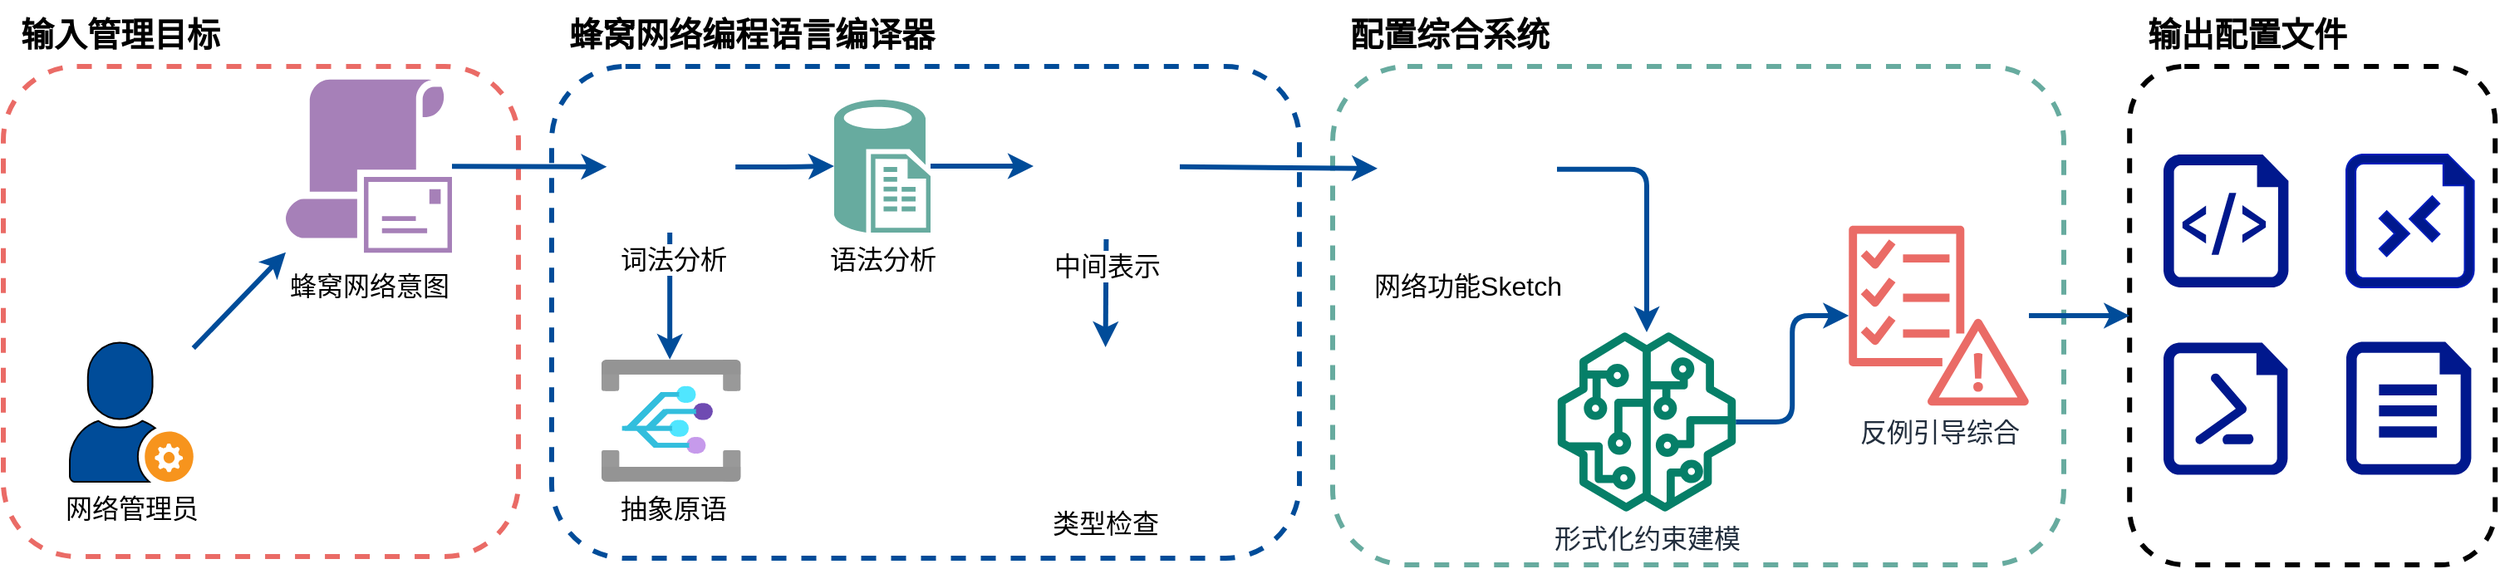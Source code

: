 <mxfile version="20.5.1" type="github">
  <diagram id="prtHgNgQTEPvFCAcTncT" name="Page-1">
    <mxGraphModel dx="2550" dy="883" grid="1" gridSize="10" guides="1" tooltips="1" connect="1" arrows="1" fold="1" page="1" pageScale="1" pageWidth="827" pageHeight="1169" math="0" shadow="0">
      <root>
        <mxCell id="0" />
        <mxCell id="1" parent="0" />
        <mxCell id="sZ4xlpR0LMzzhPZL-YYs-71" value="" style="rounded=1;whiteSpace=wrap;html=1;labelBackgroundColor=#ffffff;sketch=0;strokeColor=#EA6B66;fontFamily=Helvetica;fontSize=20;fontColor=#000000;fillColor=default;dashed=1;strokeWidth=3;" vertex="1" parent="1">
          <mxGeometry y="120" width="310" height="295" as="geometry" />
        </mxCell>
        <mxCell id="sZ4xlpR0LMzzhPZL-YYs-59" value="" style="rounded=1;whiteSpace=wrap;html=1;labelBackgroundColor=#ffffff;sketch=0;strokeColor=#000000;fontFamily=Helvetica;fontSize=14;fontColor=default;fillColor=default;dashed=1;strokeWidth=3;align=center;" vertex="1" parent="1">
          <mxGeometry x="1279.6" y="120" width="220" height="300" as="geometry" />
        </mxCell>
        <mxCell id="sZ4xlpR0LMzzhPZL-YYs-14" value="" style="rounded=1;whiteSpace=wrap;html=1;dashed=1;fillStyle=auto;strokeColor=#004C99;strokeWidth=3;" vertex="1" parent="1">
          <mxGeometry x="330" y="120" width="450" height="296" as="geometry" />
        </mxCell>
        <mxCell id="sZ4xlpR0LMzzhPZL-YYs-40" style="edgeStyle=orthogonalEdgeStyle;rounded=1;orthogonalLoop=1;jettySize=auto;html=1;exitX=1;exitY=0.5;exitDx=0;exitDy=0;entryX=0;entryY=0.5;entryDx=0;entryDy=0;entryPerimeter=0;strokeColor=#004C99;fontFamily=Helvetica;fontSize=14;fontColor=blue;strokeWidth=3;" edge="1" parent="1" source="sZ4xlpR0LMzzhPZL-YYs-7" target="sZ4xlpR0LMzzhPZL-YYs-9">
          <mxGeometry relative="1" as="geometry" />
        </mxCell>
        <mxCell id="sZ4xlpR0LMzzhPZL-YYs-41" style="edgeStyle=orthogonalEdgeStyle;rounded=1;orthogonalLoop=1;jettySize=auto;html=1;strokeColor=#004C99;fontFamily=Helvetica;fontSize=14;fontColor=blue;strokeWidth=3;" edge="1" parent="1" source="sZ4xlpR0LMzzhPZL-YYs-7" target="sZ4xlpR0LMzzhPZL-YYs-13">
          <mxGeometry relative="1" as="geometry" />
        </mxCell>
        <mxCell id="sZ4xlpR0LMzzhPZL-YYs-7" value="词法分析" style="shape=image;html=1;verticalAlign=top;verticalLabelPosition=bottom;labelBackgroundColor=#ffffff;imageAspect=0;aspect=fixed;image=https://cdn3.iconfinder.com/data/icons/essential-pack/32/38-File-128.png;imageBackground=none;imageBorder=none;fontSize=14;" vertex="1" parent="1">
          <mxGeometry x="361.59" y="141" width="79" height="79" as="geometry" />
        </mxCell>
        <mxCell id="sZ4xlpR0LMzzhPZL-YYs-74" style="rounded=1;orthogonalLoop=1;jettySize=auto;html=1;strokeColor=#004C99;strokeWidth=3;fontFamily=Helvetica;fontSize=20;fontColor=#000000;entryX=0;entryY=0.5;entryDx=0;entryDy=0;" edge="1" parent="1" source="sZ4xlpR0LMzzhPZL-YYs-9" target="sZ4xlpR0LMzzhPZL-YYs-32">
          <mxGeometry relative="1" as="geometry" />
        </mxCell>
        <mxCell id="sZ4xlpR0LMzzhPZL-YYs-9" value="语法分析" style="verticalLabelPosition=bottom;html=1;verticalAlign=top;align=center;strokeColor=none;fillColor=#67AB9F;shape=mxgraph.azure.sql_reporting;fillStyle=auto;fontSize=16;" vertex="1" parent="1">
          <mxGeometry x="500" y="140" width="58" height="80" as="geometry" />
        </mxCell>
        <mxCell id="sZ4xlpR0LMzzhPZL-YYs-12" value="类型检查" style="shape=image;html=1;verticalAlign=top;verticalLabelPosition=bottom;labelBackgroundColor=#ffffff;imageAspect=0;aspect=fixed;image=https://cdn0.iconfinder.com/data/icons/business-startup-10/50/8-128.png;fontSize=16;" vertex="1" parent="1">
          <mxGeometry x="618" y="289" width="90" height="90" as="geometry" />
        </mxCell>
        <mxCell id="sZ4xlpR0LMzzhPZL-YYs-13" value="抽象原语" style="aspect=fixed;html=1;points=[];align=center;image;fontSize=14;image=img/lib/azure2/integration/Event_Grid_Subscriptions.svg;" vertex="1" parent="1">
          <mxGeometry x="360" y="296.42" width="82.17" height="73.58" as="geometry" />
        </mxCell>
        <mxCell id="sZ4xlpR0LMzzhPZL-YYs-76" style="edgeStyle=none;rounded=1;orthogonalLoop=1;jettySize=auto;html=1;strokeColor=#004C99;strokeWidth=3;fontFamily=Helvetica;fontSize=20;fontColor=#000000;" edge="1" parent="1" source="sZ4xlpR0LMzzhPZL-YYs-32" target="sZ4xlpR0LMzzhPZL-YYs-12">
          <mxGeometry relative="1" as="geometry" />
        </mxCell>
        <mxCell id="sZ4xlpR0LMzzhPZL-YYs-32" value="中间表示" style="shape=image;html=1;verticalAlign=top;verticalLabelPosition=bottom;labelBackgroundColor=#ffffff;imageAspect=0;aspect=fixed;image=https://cdn4.iconfinder.com/data/icons/48-bubbles/48/12.File-128.png;sketch=0;strokeColor=default;fontFamily=Helvetica;fontSize=16;fontColor=default;fillColor=default;" vertex="1" parent="1">
          <mxGeometry x="620" y="136" width="88" height="88" as="geometry" />
        </mxCell>
        <mxCell id="sZ4xlpR0LMzzhPZL-YYs-33" value="" style="rounded=1;whiteSpace=wrap;html=1;labelBackgroundColor=#ffffff;sketch=0;strokeColor=#67AB9F;fontFamily=Helvetica;fontSize=12;fontColor=blue;fillColor=default;dashed=1;strokeWidth=3;align=right;" vertex="1" parent="1">
          <mxGeometry x="800" y="120" width="440" height="300" as="geometry" />
        </mxCell>
        <mxCell id="sZ4xlpR0LMzzhPZL-YYs-48" style="edgeStyle=orthogonalEdgeStyle;rounded=1;orthogonalLoop=1;jettySize=auto;html=1;strokeColor=#004C99;strokeWidth=3;fontFamily=Helvetica;fontSize=14;fontColor=blue;" edge="1" parent="1" source="sZ4xlpR0LMzzhPZL-YYs-36" target="sZ4xlpR0LMzzhPZL-YYs-37">
          <mxGeometry relative="1" as="geometry" />
        </mxCell>
        <mxCell id="sZ4xlpR0LMzzhPZL-YYs-36" value="形式化约束建模" style="sketch=0;outlineConnect=0;fontColor=#232F3E;gradientColor=none;fillColor=#067F68;strokeColor=none;dashed=0;verticalLabelPosition=bottom;verticalAlign=top;align=center;html=1;fontSize=16;fontStyle=0;aspect=fixed;pointerEvents=1;shape=mxgraph.aws4.sagemaker_model;labelBackgroundColor=#ffffff;fontFamily=Helvetica;" vertex="1" parent="1">
          <mxGeometry x="935" y="280" width="108" height="108" as="geometry" />
        </mxCell>
        <mxCell id="sZ4xlpR0LMzzhPZL-YYs-89" style="edgeStyle=orthogonalEdgeStyle;rounded=1;orthogonalLoop=1;jettySize=auto;html=1;strokeColor=#004C99;strokeWidth=3;fontFamily=Helvetica;fontSize=16;fontColor=#000000;" edge="1" parent="1" source="sZ4xlpR0LMzzhPZL-YYs-37" target="sZ4xlpR0LMzzhPZL-YYs-59">
          <mxGeometry relative="1" as="geometry" />
        </mxCell>
        <mxCell id="sZ4xlpR0LMzzhPZL-YYs-37" value="反例引导综合" style="sketch=0;outlineConnect=0;fontColor=#232F3E;gradientColor=none;fillColor=#EA6B66;strokeColor=default;dashed=0;verticalLabelPosition=bottom;verticalAlign=top;align=center;html=1;fontSize=16;fontStyle=0;aspect=fixed;pointerEvents=1;shape=mxgraph.aws4.checklist_fault_tolerant;labelBackgroundColor=#ffffff;fontFamily=Helvetica;" vertex="1" parent="1">
          <mxGeometry x="1110" y="215.88" width="109.65" height="108.24" as="geometry" />
        </mxCell>
        <mxCell id="sZ4xlpR0LMzzhPZL-YYs-88" style="edgeStyle=orthogonalEdgeStyle;rounded=1;orthogonalLoop=1;jettySize=auto;html=1;strokeColor=#004C99;strokeWidth=3;fontFamily=Helvetica;fontSize=16;fontColor=#000000;" edge="1" parent="1" source="sZ4xlpR0LMzzhPZL-YYs-38" target="sZ4xlpR0LMzzhPZL-YYs-36">
          <mxGeometry relative="1" as="geometry" />
        </mxCell>
        <mxCell id="sZ4xlpR0LMzzhPZL-YYs-38" value="&lt;font style=&quot;font-size: 16px;&quot;&gt;网络功能Sketch&lt;/font&gt;" style="shape=image;html=1;verticalAlign=top;verticalLabelPosition=bottom;labelBackgroundColor=#ffffff;imageAspect=0;aspect=fixed;image=https://cdn0.iconfinder.com/data/icons/outline-icons/320/Sketch_Book-128.png;sketch=0;strokeColor=default;fontFamily=Helvetica;fontSize=12;fontColor=default;fillColor=default;" vertex="1" parent="1">
          <mxGeometry x="827" y="127.88" width="108" height="108" as="geometry" />
        </mxCell>
        <mxCell id="sZ4xlpR0LMzzhPZL-YYs-49" value="" style="sketch=0;aspect=fixed;pointerEvents=1;shadow=0;dashed=0;html=1;strokeColor=none;labelPosition=center;verticalLabelPosition=bottom;verticalAlign=top;align=center;fillColor=#00188D;shape=mxgraph.azure.script_file;labelBackgroundColor=#ffffff;fontFamily=Helvetica;fontSize=14;fontColor=blue;" vertex="1" parent="1">
          <mxGeometry x="1300" y="173" width="75.2" height="80" as="geometry" />
        </mxCell>
        <mxCell id="sZ4xlpR0LMzzhPZL-YYs-50" value="" style="sketch=0;aspect=fixed;pointerEvents=1;shadow=0;dashed=0;html=1;strokeColor=none;labelPosition=center;verticalLabelPosition=bottom;verticalAlign=top;align=center;fillColor=#00188D;shape=mxgraph.azure.powershell_file;labelBackgroundColor=#ffffff;fontFamily=Helvetica;fontSize=14;fontColor=blue;" vertex="1" parent="1">
          <mxGeometry x="1300" y="286.3" width="74.72" height="79.49" as="geometry" />
        </mxCell>
        <mxCell id="sZ4xlpR0LMzzhPZL-YYs-51" value="" style="sketch=0;aspect=fixed;pointerEvents=1;shadow=0;dashed=0;html=1;strokeColor=#001DBC;labelPosition=center;verticalLabelPosition=bottom;verticalAlign=top;align=center;shape=mxgraph.azure.rdp_remoting_file;fillColor=#00188D;labelBackgroundColor=#ffffff;fontFamily=Helvetica;fontSize=14;fontColor=#ffffff;" vertex="1" parent="1">
          <mxGeometry x="1410" y="173" width="76.8" height="80" as="geometry" />
        </mxCell>
        <mxCell id="sZ4xlpR0LMzzhPZL-YYs-52" value="" style="sketch=0;aspect=fixed;pointerEvents=1;shadow=0;dashed=0;html=1;strokeColor=none;labelPosition=center;verticalLabelPosition=bottom;verticalAlign=top;align=center;fillColor=#00188D;shape=mxgraph.azure.file;labelBackgroundColor=#ffffff;fontFamily=Helvetica;fontSize=14;fontColor=blue;" vertex="1" parent="1">
          <mxGeometry x="1410" y="285.79" width="75.2" height="80" as="geometry" />
        </mxCell>
        <mxCell id="sZ4xlpR0LMzzhPZL-YYs-62" value="蜂窝网络编程语言编译器" style="text;html=1;resizable=0;autosize=1;align=center;verticalAlign=middle;points=[];fillColor=none;strokeColor=none;rounded=0;labelBackgroundColor=#ffffff;sketch=0;fontFamily=Helvetica;fontSize=20;fontColor=#000000;fontStyle=1" vertex="1" parent="1">
          <mxGeometry x="330" y="80" width="240" height="40" as="geometry" />
        </mxCell>
        <mxCell id="sZ4xlpR0LMzzhPZL-YYs-63" value="配置综合系统" style="text;html=1;resizable=0;autosize=1;align=center;verticalAlign=middle;points=[];fillColor=none;strokeColor=none;rounded=0;labelBackgroundColor=#ffffff;sketch=0;fontFamily=Helvetica;fontSize=20;fontColor=#000000;fontStyle=1" vertex="1" parent="1">
          <mxGeometry x="800" y="80" width="140" height="40" as="geometry" />
        </mxCell>
        <mxCell id="sZ4xlpR0LMzzhPZL-YYs-64" value="输出配置文件" style="text;html=1;resizable=0;autosize=1;align=center;verticalAlign=middle;points=[];fillColor=none;strokeColor=none;rounded=0;labelBackgroundColor=#ffffff;sketch=0;fontFamily=Helvetica;fontSize=20;fontColor=#000000;fontStyle=1" vertex="1" parent="1">
          <mxGeometry x="1279.6" y="80" width="140" height="40" as="geometry" />
        </mxCell>
        <mxCell id="sZ4xlpR0LMzzhPZL-YYs-65" value="输入管理目标" style="text;html=1;resizable=0;autosize=1;align=center;verticalAlign=middle;points=[];fillColor=none;strokeColor=none;rounded=0;labelBackgroundColor=#ffffff;sketch=0;fontFamily=Helvetica;fontSize=20;fontColor=#000000;fontStyle=1" vertex="1" parent="1">
          <mxGeometry y="80" width="140" height="40" as="geometry" />
        </mxCell>
        <mxCell id="sZ4xlpR0LMzzhPZL-YYs-82" style="edgeStyle=none;rounded=1;orthogonalLoop=1;jettySize=auto;html=1;strokeColor=#004C99;strokeWidth=3;fontFamily=Helvetica;fontSize=16;fontColor=#000000;" edge="1" parent="1" source="sZ4xlpR0LMzzhPZL-YYs-70" target="sZ4xlpR0LMzzhPZL-YYs-77">
          <mxGeometry relative="1" as="geometry" />
        </mxCell>
        <mxCell id="sZ4xlpR0LMzzhPZL-YYs-70" value="&lt;font style=&quot;font-size: 16px;&quot;&gt;蜂窝网络意图&lt;/font&gt;" style="sketch=0;pointerEvents=1;shadow=0;dashed=0;html=1;strokeColor=none;fillColor=#A680B8;labelPosition=center;verticalLabelPosition=bottom;verticalAlign=top;outlineConnect=0;align=center;shape=mxgraph.office.security.email_address_policy;labelBackgroundColor=#ffffff;fontFamily=Helvetica;fontSize=20;fontColor=#000000;" vertex="1" parent="1">
          <mxGeometry x="170" y="127.88" width="100" height="104.25" as="geometry" />
        </mxCell>
        <mxCell id="sZ4xlpR0LMzzhPZL-YYs-77" value="词法分析" style="shape=image;html=1;verticalAlign=top;verticalLabelPosition=bottom;labelBackgroundColor=#ffffff;imageAspect=0;aspect=fixed;image=https://cdn3.iconfinder.com/data/icons/essential-pack/32/38-File-128.png;imageBackground=none;imageBorder=none;fontSize=16;" vertex="1" parent="1">
          <mxGeometry x="363.18" y="141" width="79" height="79" as="geometry" />
        </mxCell>
        <mxCell id="sZ4xlpR0LMzzhPZL-YYs-78" value="抽象原语" style="aspect=fixed;html=1;points=[];align=center;image;fontSize=16;image=img/lib/azure2/integration/Event_Grid_Subscriptions.svg;" vertex="1" parent="1">
          <mxGeometry x="361.59" y="296.42" width="82.17" height="73.58" as="geometry" />
        </mxCell>
        <mxCell id="sZ4xlpR0LMzzhPZL-YYs-81" style="edgeStyle=none;rounded=1;orthogonalLoop=1;jettySize=auto;html=1;strokeColor=#004C99;strokeWidth=3;fontFamily=Helvetica;fontSize=16;fontColor=#000000;" edge="1" parent="1" source="sZ4xlpR0LMzzhPZL-YYs-80" target="sZ4xlpR0LMzzhPZL-YYs-70">
          <mxGeometry relative="1" as="geometry" />
        </mxCell>
        <mxCell id="sZ4xlpR0LMzzhPZL-YYs-80" value="网络管理员" style="shadow=0;dashed=0;html=1;strokeColor=default;fillColor=#004C99;labelPosition=center;verticalLabelPosition=bottom;verticalAlign=top;align=center;outlineConnect=0;shape=mxgraph.veeam.company_administrator;labelBackgroundColor=#ffffff;sketch=0;fontFamily=Helvetica;fontSize=16;fontColor=#000000;" vertex="1" parent="1">
          <mxGeometry x="40" y="286.3" width="74.4" height="83.7" as="geometry" />
        </mxCell>
        <mxCell id="sZ4xlpR0LMzzhPZL-YYs-85" style="edgeStyle=none;rounded=1;orthogonalLoop=1;jettySize=auto;html=1;strokeColor=#004C99;strokeWidth=3;fontFamily=Helvetica;fontSize=16;fontColor=#000000;" edge="1" parent="1" source="sZ4xlpR0LMzzhPZL-YYs-32" target="sZ4xlpR0LMzzhPZL-YYs-38">
          <mxGeometry relative="1" as="geometry" />
        </mxCell>
      </root>
    </mxGraphModel>
  </diagram>
</mxfile>
